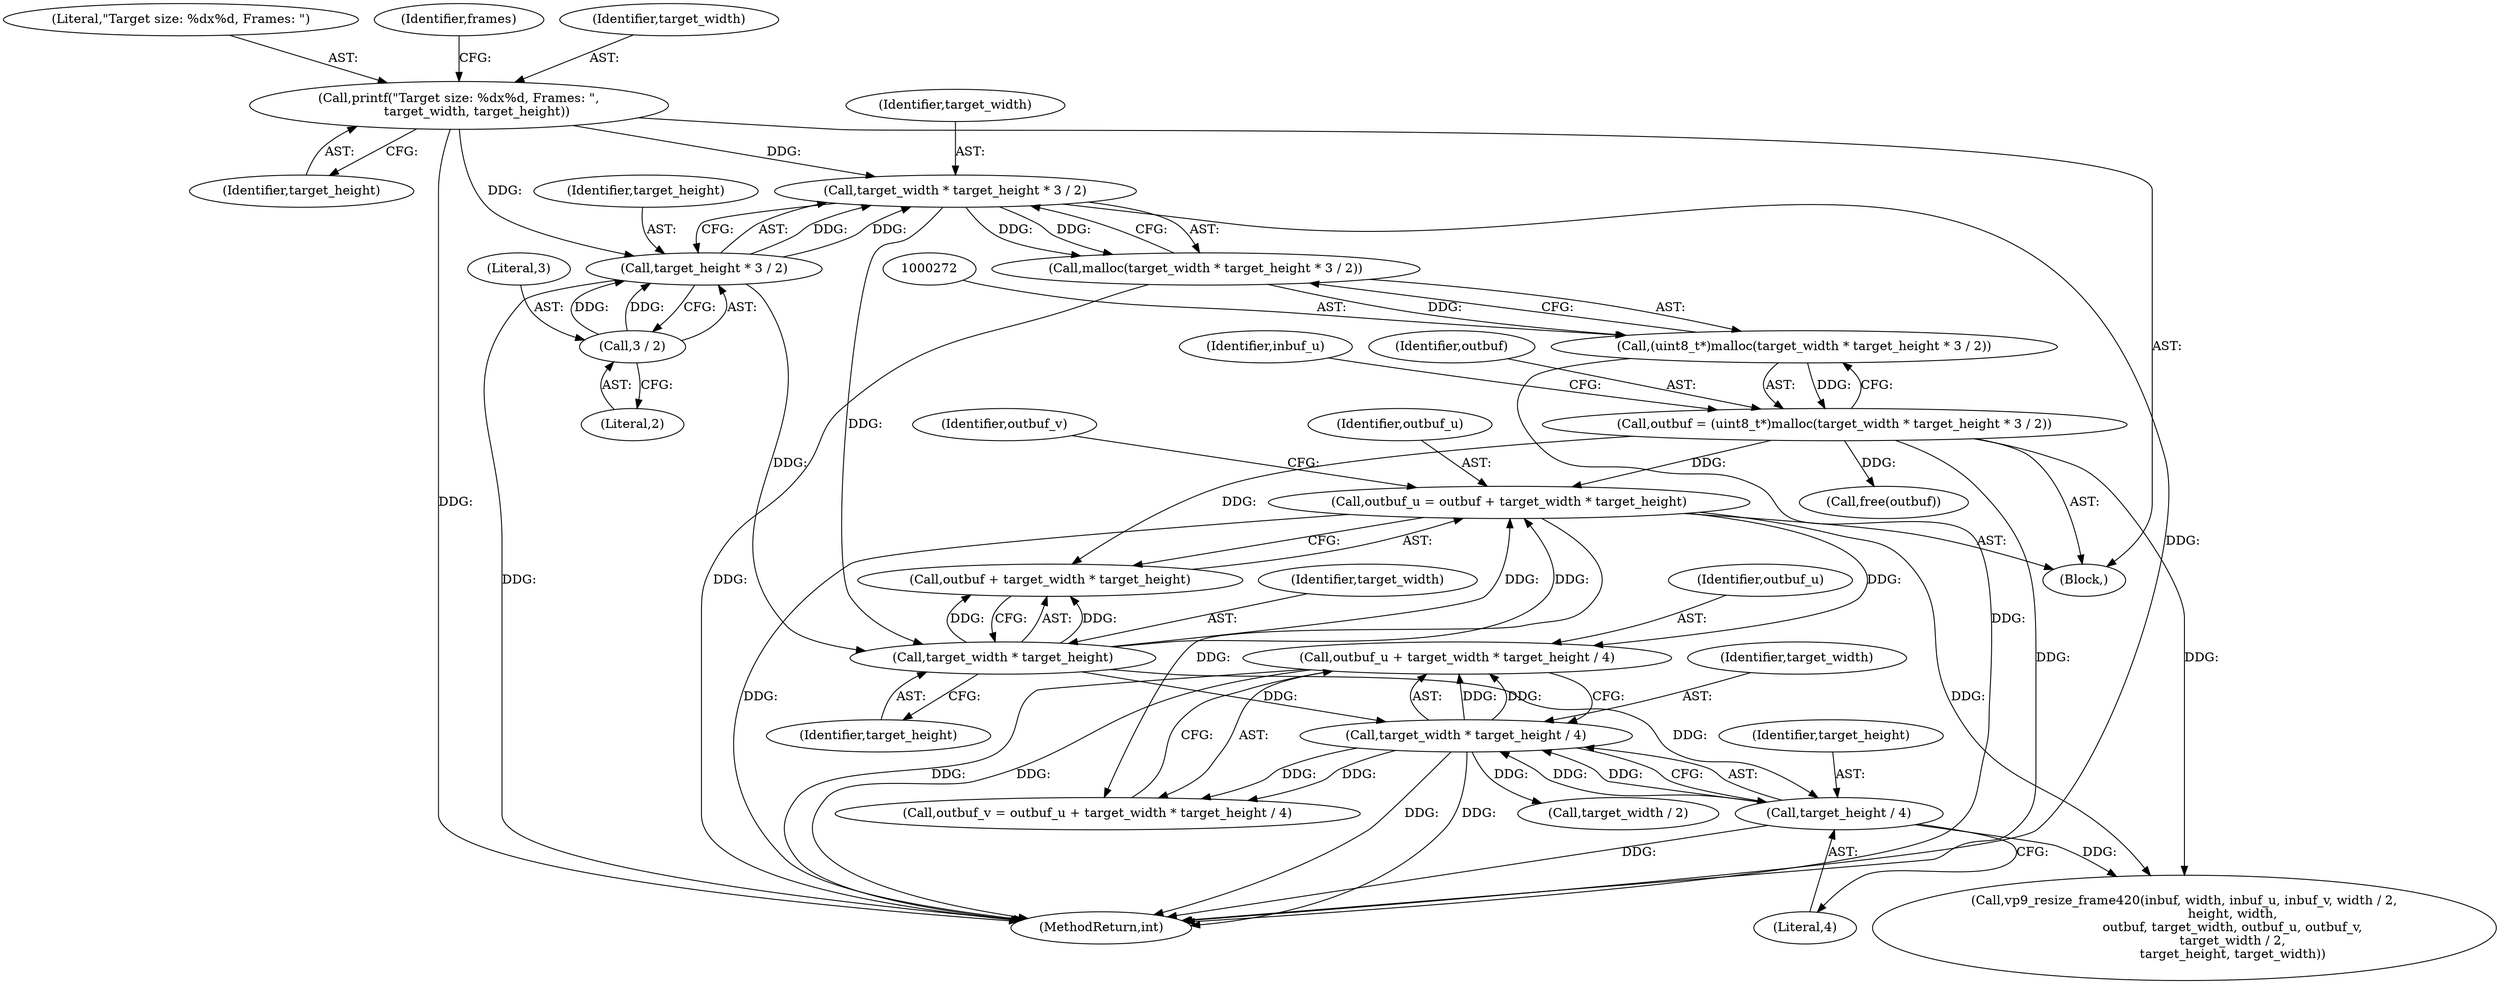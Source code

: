 digraph "0_Android_5a9753fca56f0eeb9f61e342b2fccffc364f9426_4@pointer" {
"1000306" [label="(Call,outbuf_u + target_width * target_height / 4)"];
"1000297" [label="(Call,outbuf_u = outbuf + target_width * target_height)"];
"1000269" [label="(Call,outbuf = (uint8_t*)malloc(target_width * target_height * 3 / 2))"];
"1000271" [label="(Call,(uint8_t*)malloc(target_width * target_height * 3 / 2))"];
"1000273" [label="(Call,malloc(target_width * target_height * 3 / 2))"];
"1000274" [label="(Call,target_width * target_height * 3 / 2)"];
"1000243" [label="(Call,printf(\"Target size: %dx%d, Frames: \",\n         target_width, target_height))"];
"1000276" [label="(Call,target_height * 3 / 2)"];
"1000278" [label="(Call,3 / 2)"];
"1000301" [label="(Call,target_width * target_height)"];
"1000308" [label="(Call,target_width * target_height / 4)"];
"1000310" [label="(Call,target_height / 4)"];
"1000278" [label="(Call,3 / 2)"];
"1000299" [label="(Call,outbuf + target_width * target_height)"];
"1000280" [label="(Literal,2)"];
"1000306" [label="(Call,outbuf_u + target_width * target_height / 4)"];
"1000309" [label="(Identifier,target_width)"];
"1000244" [label="(Literal,\"Target size: %dx%d, Frames: \")"];
"1000249" [label="(Identifier,frames)"];
"1000305" [label="(Identifier,outbuf_v)"];
"1000301" [label="(Call,target_width * target_height)"];
"1000246" [label="(Identifier,target_height)"];
"1000377" [label="(Call,free(outbuf))"];
"1000381" [label="(MethodReturn,int)"];
"1000304" [label="(Call,outbuf_v = outbuf_u + target_width * target_height / 4)"];
"1000276" [label="(Call,target_height * 3 / 2)"];
"1000270" [label="(Identifier,outbuf)"];
"1000271" [label="(Call,(uint8_t*)malloc(target_width * target_height * 3 / 2))"];
"1000279" [label="(Literal,3)"];
"1000282" [label="(Identifier,inbuf_u)"];
"1000243" [label="(Call,printf(\"Target size: %dx%d, Frames: \",\n         target_width, target_height))"];
"1000303" [label="(Identifier,target_height)"];
"1000277" [label="(Identifier,target_height)"];
"1000311" [label="(Identifier,target_height)"];
"1000336" [label="(Call,vp9_resize_frame420(inbuf, width, inbuf_u, inbuf_v, width / 2,\n                        height, width,\n                        outbuf, target_width, outbuf_u, outbuf_v,\n                        target_width / 2,\n                        target_height, target_width))"];
"1000310" [label="(Call,target_height / 4)"];
"1000273" [label="(Call,malloc(target_width * target_height * 3 / 2))"];
"1000245" [label="(Identifier,target_width)"];
"1000103" [label="(Block,)"];
"1000275" [label="(Identifier,target_width)"];
"1000269" [label="(Call,outbuf = (uint8_t*)malloc(target_width * target_height * 3 / 2))"];
"1000350" [label="(Call,target_width / 2)"];
"1000274" [label="(Call,target_width * target_height * 3 / 2)"];
"1000298" [label="(Identifier,outbuf_u)"];
"1000302" [label="(Identifier,target_width)"];
"1000297" [label="(Call,outbuf_u = outbuf + target_width * target_height)"];
"1000307" [label="(Identifier,outbuf_u)"];
"1000308" [label="(Call,target_width * target_height / 4)"];
"1000312" [label="(Literal,4)"];
"1000306" -> "1000304"  [label="AST: "];
"1000306" -> "1000308"  [label="CFG: "];
"1000307" -> "1000306"  [label="AST: "];
"1000308" -> "1000306"  [label="AST: "];
"1000304" -> "1000306"  [label="CFG: "];
"1000306" -> "1000381"  [label="DDG: "];
"1000306" -> "1000381"  [label="DDG: "];
"1000297" -> "1000306"  [label="DDG: "];
"1000308" -> "1000306"  [label="DDG: "];
"1000308" -> "1000306"  [label="DDG: "];
"1000297" -> "1000103"  [label="AST: "];
"1000297" -> "1000299"  [label="CFG: "];
"1000298" -> "1000297"  [label="AST: "];
"1000299" -> "1000297"  [label="AST: "];
"1000305" -> "1000297"  [label="CFG: "];
"1000297" -> "1000381"  [label="DDG: "];
"1000269" -> "1000297"  [label="DDG: "];
"1000301" -> "1000297"  [label="DDG: "];
"1000301" -> "1000297"  [label="DDG: "];
"1000297" -> "1000304"  [label="DDG: "];
"1000297" -> "1000336"  [label="DDG: "];
"1000269" -> "1000103"  [label="AST: "];
"1000269" -> "1000271"  [label="CFG: "];
"1000270" -> "1000269"  [label="AST: "];
"1000271" -> "1000269"  [label="AST: "];
"1000282" -> "1000269"  [label="CFG: "];
"1000269" -> "1000381"  [label="DDG: "];
"1000271" -> "1000269"  [label="DDG: "];
"1000269" -> "1000299"  [label="DDG: "];
"1000269" -> "1000336"  [label="DDG: "];
"1000269" -> "1000377"  [label="DDG: "];
"1000271" -> "1000273"  [label="CFG: "];
"1000272" -> "1000271"  [label="AST: "];
"1000273" -> "1000271"  [label="AST: "];
"1000271" -> "1000381"  [label="DDG: "];
"1000273" -> "1000271"  [label="DDG: "];
"1000273" -> "1000274"  [label="CFG: "];
"1000274" -> "1000273"  [label="AST: "];
"1000273" -> "1000381"  [label="DDG: "];
"1000274" -> "1000273"  [label="DDG: "];
"1000274" -> "1000273"  [label="DDG: "];
"1000274" -> "1000276"  [label="CFG: "];
"1000275" -> "1000274"  [label="AST: "];
"1000276" -> "1000274"  [label="AST: "];
"1000274" -> "1000381"  [label="DDG: "];
"1000243" -> "1000274"  [label="DDG: "];
"1000276" -> "1000274"  [label="DDG: "];
"1000276" -> "1000274"  [label="DDG: "];
"1000274" -> "1000301"  [label="DDG: "];
"1000243" -> "1000103"  [label="AST: "];
"1000243" -> "1000246"  [label="CFG: "];
"1000244" -> "1000243"  [label="AST: "];
"1000245" -> "1000243"  [label="AST: "];
"1000246" -> "1000243"  [label="AST: "];
"1000249" -> "1000243"  [label="CFG: "];
"1000243" -> "1000381"  [label="DDG: "];
"1000243" -> "1000276"  [label="DDG: "];
"1000276" -> "1000278"  [label="CFG: "];
"1000277" -> "1000276"  [label="AST: "];
"1000278" -> "1000276"  [label="AST: "];
"1000276" -> "1000381"  [label="DDG: "];
"1000278" -> "1000276"  [label="DDG: "];
"1000278" -> "1000276"  [label="DDG: "];
"1000276" -> "1000301"  [label="DDG: "];
"1000278" -> "1000280"  [label="CFG: "];
"1000279" -> "1000278"  [label="AST: "];
"1000280" -> "1000278"  [label="AST: "];
"1000301" -> "1000299"  [label="AST: "];
"1000301" -> "1000303"  [label="CFG: "];
"1000302" -> "1000301"  [label="AST: "];
"1000303" -> "1000301"  [label="AST: "];
"1000299" -> "1000301"  [label="CFG: "];
"1000301" -> "1000299"  [label="DDG: "];
"1000301" -> "1000299"  [label="DDG: "];
"1000301" -> "1000308"  [label="DDG: "];
"1000301" -> "1000310"  [label="DDG: "];
"1000308" -> "1000310"  [label="CFG: "];
"1000309" -> "1000308"  [label="AST: "];
"1000310" -> "1000308"  [label="AST: "];
"1000308" -> "1000381"  [label="DDG: "];
"1000308" -> "1000381"  [label="DDG: "];
"1000308" -> "1000304"  [label="DDG: "];
"1000308" -> "1000304"  [label="DDG: "];
"1000310" -> "1000308"  [label="DDG: "];
"1000310" -> "1000308"  [label="DDG: "];
"1000308" -> "1000350"  [label="DDG: "];
"1000310" -> "1000312"  [label="CFG: "];
"1000311" -> "1000310"  [label="AST: "];
"1000312" -> "1000310"  [label="AST: "];
"1000310" -> "1000381"  [label="DDG: "];
"1000310" -> "1000336"  [label="DDG: "];
}
